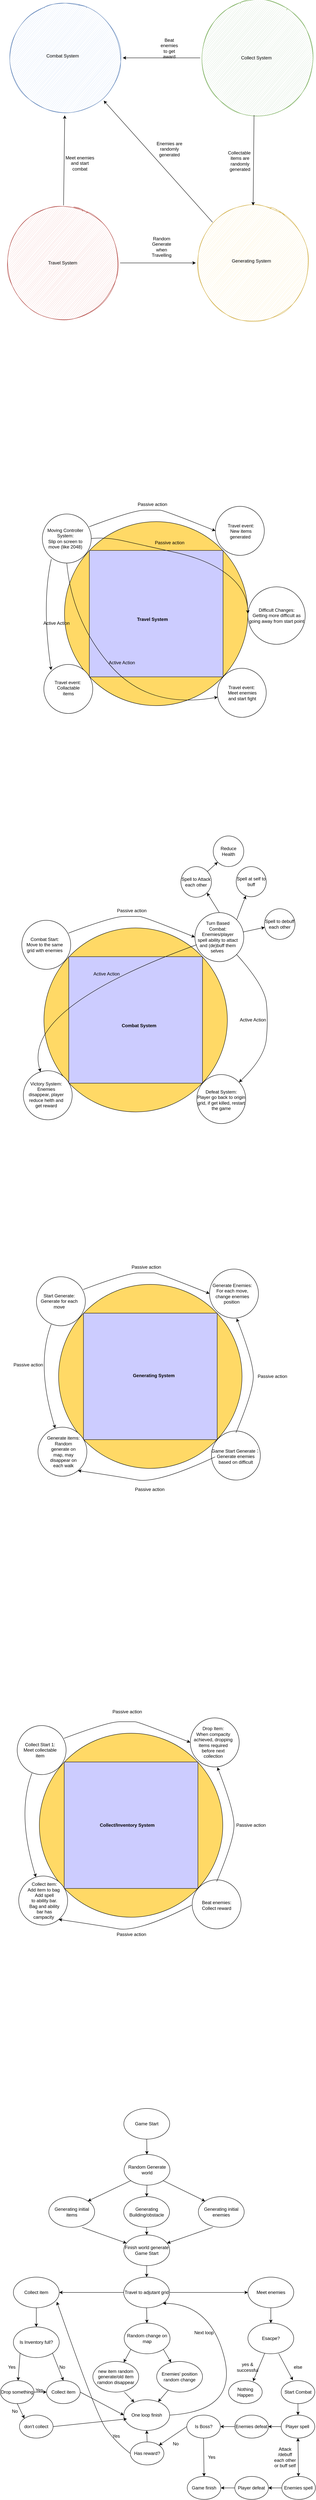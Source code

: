 <mxfile version="20.4.0" type="github">
  <diagram id="PXCcjUMb7tUucPaS4QIz" name="Page-1">
    <mxGraphModel dx="2430" dy="1919" grid="1" gridSize="10" guides="1" tooltips="1" connect="1" arrows="1" fold="1" page="1" pageScale="1" pageWidth="850" pageHeight="1100" math="0" shadow="0">
      <root>
        <mxCell id="0" />
        <mxCell id="1" parent="0" />
        <mxCell id="cFTrVpyWIn3HdovlY6KM-1" value="" style="ellipse;whiteSpace=wrap;html=1;aspect=fixed;fillColor=#dae8fc;strokeColor=#6c8ebf;sketch=1;" parent="1" vertex="1">
          <mxGeometry x="19.26" y="-1070" width="300" height="300" as="geometry" />
        </mxCell>
        <mxCell id="cFTrVpyWIn3HdovlY6KM-2" value="Combat System" style="text;html=1;strokeColor=none;fillColor=none;align=center;verticalAlign=middle;whiteSpace=wrap;rounded=0;" parent="1" vertex="1">
          <mxGeometry x="111.63" y="-960" width="100" height="70" as="geometry" />
        </mxCell>
        <mxCell id="cFTrVpyWIn3HdovlY6KM-5" value="" style="ellipse;whiteSpace=wrap;html=1;aspect=fixed;fillColor=#f8cecc;strokeColor=#b85450;shadow=0;sketch=1;" parent="1" vertex="1">
          <mxGeometry x="12.38" y="-535" width="300" height="300" as="geometry" />
        </mxCell>
        <mxCell id="cFTrVpyWIn3HdovlY6KM-6" value="Travel System" style="text;html=1;strokeColor=none;fillColor=none;align=center;verticalAlign=middle;whiteSpace=wrap;rounded=0;shadow=0;sketch=1;" parent="1" vertex="1">
          <mxGeometry x="117.38" y="-400" width="90" height="30" as="geometry" />
        </mxCell>
        <mxCell id="cFTrVpyWIn3HdovlY6KM-7" value="Meet enemies and start combat&lt;br&gt;" style="text;html=1;strokeColor=none;fillColor=none;align=center;verticalAlign=middle;whiteSpace=wrap;rounded=0;shadow=0;sketch=1;" parent="1" vertex="1">
          <mxGeometry x="166.88" y="-675" width="80" height="60" as="geometry" />
        </mxCell>
        <mxCell id="cFTrVpyWIn3HdovlY6KM-8" value="" style="ellipse;whiteSpace=wrap;html=1;aspect=fixed;shadow=0;sketch=1;fillColor=#fff2cc;strokeColor=#d6b656;" parent="1" vertex="1">
          <mxGeometry x="510.44" y="-535" width="300" height="300" as="geometry" />
        </mxCell>
        <mxCell id="cFTrVpyWIn3HdovlY6KM-9" value="Generating System" style="text;html=1;strokeColor=none;fillColor=none;align=center;verticalAlign=middle;whiteSpace=wrap;rounded=0;shadow=0;sketch=1;" parent="1" vertex="1">
          <mxGeometry x="596.18" y="-405" width="120" height="30" as="geometry" />
        </mxCell>
        <mxCell id="cFTrVpyWIn3HdovlY6KM-10" value="Random Generate when Travelling" style="text;html=1;strokeColor=none;fillColor=none;align=center;verticalAlign=middle;whiteSpace=wrap;rounded=0;shadow=0;sketch=1;" parent="1" vertex="1">
          <mxGeometry x="391" y="-470" width="60" height="85" as="geometry" />
        </mxCell>
        <mxCell id="cFTrVpyWIn3HdovlY6KM-11" value="Enemies are randomly generated" style="text;html=1;strokeColor=none;fillColor=none;align=center;verticalAlign=middle;whiteSpace=wrap;rounded=0;shadow=0;sketch=1;" parent="1" vertex="1">
          <mxGeometry x="404.26" y="-710" width="75" height="55" as="geometry" />
        </mxCell>
        <mxCell id="cFTrVpyWIn3HdovlY6KM-12" value="" style="ellipse;whiteSpace=wrap;html=1;aspect=fixed;shadow=0;sketch=1;fillColor=#d5e8d4;strokeColor=#82b366;" parent="1" vertex="1">
          <mxGeometry x="521.82" y="-1070" width="300" height="300" as="geometry" />
        </mxCell>
        <mxCell id="cFTrVpyWIn3HdovlY6KM-13" value="Collect System" style="text;html=1;strokeColor=none;fillColor=none;align=center;verticalAlign=middle;whiteSpace=wrap;rounded=0;shadow=0;sketch=1;" parent="1" vertex="1">
          <mxGeometry x="624.07" y="-940" width="90" height="40" as="geometry" />
        </mxCell>
        <mxCell id="cFTrVpyWIn3HdovlY6KM-15" value="Collectable&amp;nbsp; items are randomly generated" style="text;html=1;strokeColor=none;fillColor=none;align=center;verticalAlign=middle;whiteSpace=wrap;rounded=0;shadow=0;sketch=1;" parent="1" vertex="1">
          <mxGeometry x="596.18" y="-675" width="60" height="47.5" as="geometry" />
        </mxCell>
        <mxCell id="cFTrVpyWIn3HdovlY6KM-16" value="Beat enemies to get award" style="text;html=1;strokeColor=none;fillColor=none;align=center;verticalAlign=middle;whiteSpace=wrap;rounded=0;shadow=0;sketch=1;" parent="1" vertex="1">
          <mxGeometry x="411.38" y="-960" width="60" height="30" as="geometry" />
        </mxCell>
        <mxCell id="F2M6K5cG2sb-yx1ZD4yc-1" value="" style="ellipse;whiteSpace=wrap;html=1;aspect=fixed;fillColor=#FFD966;" vertex="1" parent="1">
          <mxGeometry x="166.76" y="290" width="480" height="480" as="geometry" />
        </mxCell>
        <mxCell id="F2M6K5cG2sb-yx1ZD4yc-3" value="" style="ellipse;whiteSpace=wrap;html=1;aspect=fixed;fillColor=#FFFFFF;" vertex="1" parent="1">
          <mxGeometry x="108.76" y="270" width="128" height="128" as="geometry" />
        </mxCell>
        <mxCell id="F2M6K5cG2sb-yx1ZD4yc-4" value="" style="ellipse;whiteSpace=wrap;html=1;aspect=fixed;fillColor=#FFFFFF;" vertex="1" parent="1">
          <mxGeometry x="566.76" y="672.5" width="128" height="128" as="geometry" />
        </mxCell>
        <mxCell id="F2M6K5cG2sb-yx1ZD4yc-5" value="" style="ellipse;whiteSpace=wrap;html=1;aspect=fixed;fillColor=#FFFFFF;" vertex="1" parent="1">
          <mxGeometry x="112.76" y="662.5" width="128" height="128" as="geometry" />
        </mxCell>
        <mxCell id="F2M6K5cG2sb-yx1ZD4yc-6" value="Moving Controller System:&lt;br&gt;Slip on screen to move (like 2048)" style="text;html=1;strokeColor=none;fillColor=none;align=center;verticalAlign=middle;whiteSpace=wrap;rounded=0;" vertex="1" parent="1">
          <mxGeometry x="118.76" y="294" width="100" height="80" as="geometry" />
        </mxCell>
        <mxCell id="F2M6K5cG2sb-yx1ZD4yc-8" value="Travel event:&amp;nbsp;&lt;br&gt;Meet enemies and start fight" style="text;html=1;strokeColor=none;fillColor=none;align=center;verticalAlign=middle;whiteSpace=wrap;rounded=0;" vertex="1" parent="1">
          <mxGeometry x="586.76" y="690" width="90" height="93" as="geometry" />
        </mxCell>
        <mxCell id="F2M6K5cG2sb-yx1ZD4yc-9" value="Travel event:&amp;nbsp;&lt;br&gt;Collactable items" style="text;html=1;strokeColor=none;fillColor=none;align=center;verticalAlign=middle;whiteSpace=wrap;rounded=0;" vertex="1" parent="1">
          <mxGeometry x="131.76" y="677" width="90" height="93" as="geometry" />
        </mxCell>
        <mxCell id="F2M6K5cG2sb-yx1ZD4yc-10" value="" style="rounded=0;whiteSpace=wrap;html=1;fillColor=#CCCCFF;" vertex="1" parent="1">
          <mxGeometry x="231.76" y="365" width="350" height="330" as="geometry" />
        </mxCell>
        <mxCell id="F2M6K5cG2sb-yx1ZD4yc-11" value="" style="ellipse;whiteSpace=wrap;html=1;aspect=fixed;fillColor=#FFFFFF;" vertex="1" parent="1">
          <mxGeometry x="561.76" y="250" width="128" height="128" as="geometry" />
        </mxCell>
        <mxCell id="F2M6K5cG2sb-yx1ZD4yc-13" value="Travel event:&lt;br&gt;New items generated&amp;nbsp;" style="text;html=1;strokeColor=none;fillColor=none;align=center;verticalAlign=middle;whiteSpace=wrap;rounded=0;" vertex="1" parent="1">
          <mxGeometry x="579.76" y="280" width="97" height="70" as="geometry" />
        </mxCell>
        <mxCell id="F2M6K5cG2sb-yx1ZD4yc-15" value="&lt;b&gt;Travel System&lt;/b&gt;" style="text;html=1;strokeColor=none;fillColor=none;align=center;verticalAlign=middle;whiteSpace=wrap;rounded=0;" vertex="1" parent="1">
          <mxGeometry x="306.76" y="490" width="180" height="110" as="geometry" />
        </mxCell>
        <mxCell id="F2M6K5cG2sb-yx1ZD4yc-18" value="" style="curved=1;endArrow=classic;html=1;rounded=0;exitX=0.956;exitY=0.261;exitDx=0;exitDy=0;exitPerimeter=0;entryX=0;entryY=0.5;entryDx=0;entryDy=0;" edge="1" parent="1" source="F2M6K5cG2sb-yx1ZD4yc-3" target="F2M6K5cG2sb-yx1ZD4yc-11">
          <mxGeometry width="50" height="50" relative="1" as="geometry">
            <mxPoint x="306.76" y="270" as="sourcePoint" />
            <mxPoint x="356.76" y="220" as="targetPoint" />
            <Array as="points">
              <mxPoint x="346.76" y="260" />
              <mxPoint x="406.76" y="260" />
              <mxPoint x="426.76" y="260" />
            </Array>
          </mxGeometry>
        </mxCell>
        <mxCell id="F2M6K5cG2sb-yx1ZD4yc-19" value="Passive action" style="text;html=1;strokeColor=none;fillColor=none;align=center;verticalAlign=middle;whiteSpace=wrap;rounded=0;" vertex="1" parent="1">
          <mxGeometry x="351.76" y="230" width="90" height="30" as="geometry" />
        </mxCell>
        <mxCell id="F2M6K5cG2sb-yx1ZD4yc-20" value="" style="curved=1;endArrow=classic;html=1;rounded=0;exitX=0.184;exitY=0.922;exitDx=0;exitDy=0;exitPerimeter=0;entryX=0;entryY=0;entryDx=0;entryDy=0;" edge="1" parent="1" source="F2M6K5cG2sb-yx1ZD4yc-3" target="F2M6K5cG2sb-yx1ZD4yc-9">
          <mxGeometry width="50" height="50" relative="1" as="geometry">
            <mxPoint x="56.76" y="500" as="sourcePoint" />
            <mxPoint x="106.76" y="450" as="targetPoint" />
            <Array as="points">
              <mxPoint x="106.76" y="500" />
            </Array>
          </mxGeometry>
        </mxCell>
        <mxCell id="F2M6K5cG2sb-yx1ZD4yc-21" value="Active Action" style="text;html=1;strokeColor=none;fillColor=none;align=center;verticalAlign=middle;whiteSpace=wrap;rounded=0;" vertex="1" parent="1">
          <mxGeometry x="86.01" y="510" width="120" height="90" as="geometry" />
        </mxCell>
        <mxCell id="F2M6K5cG2sb-yx1ZD4yc-22" value="" style="curved=1;endArrow=classic;html=1;rounded=0;exitX=0.5;exitY=1;exitDx=0;exitDy=0;" edge="1" parent="1" source="F2M6K5cG2sb-yx1ZD4yc-3" target="F2M6K5cG2sb-yx1ZD4yc-4">
          <mxGeometry width="50" height="50" relative="1" as="geometry">
            <mxPoint x="6.76" y="390" as="sourcePoint" />
            <mxPoint x="56.76" y="340" as="targetPoint" />
            <Array as="points">
              <mxPoint x="186.76" y="550" />
              <mxPoint x="386.76" y="780" />
            </Array>
          </mxGeometry>
        </mxCell>
        <mxCell id="F2M6K5cG2sb-yx1ZD4yc-23" value="Active Action" style="text;html=1;strokeColor=none;fillColor=none;align=center;verticalAlign=middle;whiteSpace=wrap;rounded=0;" vertex="1" parent="1">
          <mxGeometry x="276.76" y="642.5" width="80" height="30" as="geometry" />
        </mxCell>
        <mxCell id="F2M6K5cG2sb-yx1ZD4yc-24" value="" style="ellipse;whiteSpace=wrap;html=1;aspect=fixed;fillColor=#FFD966;" vertex="1" parent="1">
          <mxGeometry x="113" y="1350" width="480" height="480" as="geometry" />
        </mxCell>
        <mxCell id="F2M6K5cG2sb-yx1ZD4yc-25" value="" style="ellipse;whiteSpace=wrap;html=1;aspect=fixed;fillColor=#FFFFFF;" vertex="1" parent="1">
          <mxGeometry x="55" y="1330" width="128" height="128" as="geometry" />
        </mxCell>
        <mxCell id="F2M6K5cG2sb-yx1ZD4yc-26" value="" style="ellipse;whiteSpace=wrap;html=1;aspect=fixed;fillColor=#FFFFFF;" vertex="1" parent="1">
          <mxGeometry x="513" y="1732.5" width="128" height="128" as="geometry" />
        </mxCell>
        <mxCell id="F2M6K5cG2sb-yx1ZD4yc-27" value="" style="ellipse;whiteSpace=wrap;html=1;aspect=fixed;fillColor=#FFFFFF;" vertex="1" parent="1">
          <mxGeometry x="59" y="1722.5" width="128" height="128" as="geometry" />
        </mxCell>
        <mxCell id="F2M6K5cG2sb-yx1ZD4yc-28" value="Combat Start:&lt;br&gt;Move to the same grid with enemies" style="text;html=1;strokeColor=none;fillColor=none;align=center;verticalAlign=middle;whiteSpace=wrap;rounded=0;" vertex="1" parent="1">
          <mxGeometry x="65" y="1354" width="100" height="80" as="geometry" />
        </mxCell>
        <mxCell id="F2M6K5cG2sb-yx1ZD4yc-29" value="Defeat System:&lt;br&gt;Player go back to origin grid, if get killed, restart the game" style="text;html=1;strokeColor=none;fillColor=none;align=center;verticalAlign=middle;whiteSpace=wrap;rounded=0;" vertex="1" parent="1">
          <mxGeometry x="512" y="1737" width="130" height="123" as="geometry" />
        </mxCell>
        <mxCell id="F2M6K5cG2sb-yx1ZD4yc-30" value="Victory System:&lt;br&gt;Enemies disappear, player reduce helth and get reward" style="text;html=1;strokeColor=none;fillColor=none;align=center;verticalAlign=middle;whiteSpace=wrap;rounded=0;" vertex="1" parent="1">
          <mxGeometry x="72" y="1740" width="94" height="90" as="geometry" />
        </mxCell>
        <mxCell id="F2M6K5cG2sb-yx1ZD4yc-31" value="" style="rounded=0;whiteSpace=wrap;html=1;fillColor=#CCCCFF;" vertex="1" parent="1">
          <mxGeometry x="178" y="1425" width="350" height="330" as="geometry" />
        </mxCell>
        <mxCell id="F2M6K5cG2sb-yx1ZD4yc-32" value="" style="ellipse;whiteSpace=wrap;html=1;aspect=fixed;fillColor=#FFFFFF;" vertex="1" parent="1">
          <mxGeometry x="508" y="1310" width="128" height="128" as="geometry" />
        </mxCell>
        <mxCell id="F2M6K5cG2sb-yx1ZD4yc-33" value="Turn Based Combat: Enemies/player spell ability to attact and (de)buff them selves&amp;nbsp;" style="text;html=1;strokeColor=none;fillColor=none;align=center;verticalAlign=middle;whiteSpace=wrap;rounded=0;" vertex="1" parent="1">
          <mxGeometry x="513" y="1339" width="109.5" height="70" as="geometry" />
        </mxCell>
        <mxCell id="F2M6K5cG2sb-yx1ZD4yc-34" value="&lt;b&gt;Combat System&lt;/b&gt;" style="text;html=1;strokeColor=none;fillColor=none;align=center;verticalAlign=middle;whiteSpace=wrap;rounded=0;" vertex="1" parent="1">
          <mxGeometry x="272" y="1550" width="180" height="110" as="geometry" />
        </mxCell>
        <mxCell id="F2M6K5cG2sb-yx1ZD4yc-35" value="" style="curved=1;endArrow=classic;html=1;rounded=0;exitX=0.956;exitY=0.261;exitDx=0;exitDy=0;exitPerimeter=0;entryX=0;entryY=0.5;entryDx=0;entryDy=0;" edge="1" parent="1" source="F2M6K5cG2sb-yx1ZD4yc-25" target="F2M6K5cG2sb-yx1ZD4yc-32">
          <mxGeometry width="50" height="50" relative="1" as="geometry">
            <mxPoint x="253" y="1330" as="sourcePoint" />
            <mxPoint x="303" y="1280" as="targetPoint" />
            <Array as="points">
              <mxPoint x="293" y="1320" />
              <mxPoint x="353" y="1320" />
              <mxPoint x="373" y="1320" />
            </Array>
          </mxGeometry>
        </mxCell>
        <mxCell id="F2M6K5cG2sb-yx1ZD4yc-36" value="Passive action" style="text;html=1;strokeColor=none;fillColor=none;align=center;verticalAlign=middle;whiteSpace=wrap;rounded=0;" vertex="1" parent="1">
          <mxGeometry x="298" y="1290" width="90" height="30" as="geometry" />
        </mxCell>
        <mxCell id="F2M6K5cG2sb-yx1ZD4yc-37" value="" style="curved=1;endArrow=classic;html=1;rounded=0;" edge="1" parent="1" source="F2M6K5cG2sb-yx1ZD4yc-33" target="F2M6K5cG2sb-yx1ZD4yc-27">
          <mxGeometry width="50" height="50" relative="1" as="geometry">
            <mxPoint x="3" y="1560" as="sourcePoint" />
            <mxPoint x="53" y="1510" as="targetPoint" />
            <Array as="points">
              <mxPoint x="53" y="1560" />
            </Array>
          </mxGeometry>
        </mxCell>
        <mxCell id="F2M6K5cG2sb-yx1ZD4yc-38" value="Active Action" style="text;html=1;strokeColor=none;fillColor=none;align=center;verticalAlign=middle;whiteSpace=wrap;rounded=0;" vertex="1" parent="1">
          <mxGeometry x="217" y="1425" width="120" height="90" as="geometry" />
        </mxCell>
        <mxCell id="F2M6K5cG2sb-yx1ZD4yc-39" value="" style="curved=1;endArrow=classic;html=1;rounded=0;exitX=1;exitY=1;exitDx=0;exitDy=0;" edge="1" parent="1" source="F2M6K5cG2sb-yx1ZD4yc-32" target="F2M6K5cG2sb-yx1ZD4yc-26">
          <mxGeometry width="50" height="50" relative="1" as="geometry">
            <mxPoint x="51.38" y="1460" as="sourcePoint" />
            <mxPoint x="101.38" y="1410" as="targetPoint" />
            <Array as="points">
              <mxPoint x="690" y="1500" />
              <mxPoint x="700" y="1590" />
              <mxPoint x="690" y="1690" />
            </Array>
          </mxGeometry>
        </mxCell>
        <mxCell id="F2M6K5cG2sb-yx1ZD4yc-40" value="Active Action" style="text;html=1;strokeColor=none;fillColor=none;align=center;verticalAlign=middle;whiteSpace=wrap;rounded=0;" vertex="1" parent="1">
          <mxGeometry x="620.44" y="1575" width="80" height="30" as="geometry" />
        </mxCell>
        <mxCell id="F2M6K5cG2sb-yx1ZD4yc-41" value="" style="ellipse;whiteSpace=wrap;html=1;aspect=fixed;fillColor=#FFD966;" vertex="1" parent="1">
          <mxGeometry x="151.38" y="2280" width="480" height="480" as="geometry" />
        </mxCell>
        <mxCell id="F2M6K5cG2sb-yx1ZD4yc-42" value="" style="ellipse;whiteSpace=wrap;html=1;aspect=fixed;fillColor=#FFFFFF;" vertex="1" parent="1">
          <mxGeometry x="93.38" y="2260" width="128" height="128" as="geometry" />
        </mxCell>
        <mxCell id="F2M6K5cG2sb-yx1ZD4yc-43" value="" style="ellipse;whiteSpace=wrap;html=1;aspect=fixed;fillColor=#FFFFFF;" vertex="1" parent="1">
          <mxGeometry x="551.38" y="2662.5" width="128" height="128" as="geometry" />
        </mxCell>
        <mxCell id="F2M6K5cG2sb-yx1ZD4yc-44" value="" style="ellipse;whiteSpace=wrap;html=1;aspect=fixed;fillColor=#FFFFFF;" vertex="1" parent="1">
          <mxGeometry x="97.38" y="2652.5" width="128" height="128" as="geometry" />
        </mxCell>
        <mxCell id="F2M6K5cG2sb-yx1ZD4yc-45" value="Start Generate:&lt;br&gt;Generate for each move" style="text;html=1;strokeColor=none;fillColor=none;align=center;verticalAlign=middle;whiteSpace=wrap;rounded=0;" vertex="1" parent="1">
          <mxGeometry x="103.38" y="2284" width="100" height="80" as="geometry" />
        </mxCell>
        <mxCell id="F2M6K5cG2sb-yx1ZD4yc-46" value="Game Start Generate：&lt;br&gt;Generate enemies based on difficult" style="text;html=1;strokeColor=none;fillColor=none;align=center;verticalAlign=middle;whiteSpace=wrap;rounded=0;" vertex="1" parent="1">
          <mxGeometry x="550.38" y="2667" width="130" height="123" as="geometry" />
        </mxCell>
        <mxCell id="F2M6K5cG2sb-yx1ZD4yc-47" value="Generate items:&lt;br&gt;Random generate on map, may disappear on each walk" style="text;html=1;strokeColor=none;fillColor=none;align=center;verticalAlign=middle;whiteSpace=wrap;rounded=0;" vertex="1" parent="1">
          <mxGeometry x="116.88" y="2671.5" width="94" height="90" as="geometry" />
        </mxCell>
        <mxCell id="F2M6K5cG2sb-yx1ZD4yc-48" value="" style="rounded=0;whiteSpace=wrap;html=1;fillColor=#CCCCFF;" vertex="1" parent="1">
          <mxGeometry x="216.38" y="2355" width="350" height="330" as="geometry" />
        </mxCell>
        <mxCell id="F2M6K5cG2sb-yx1ZD4yc-49" value="" style="ellipse;whiteSpace=wrap;html=1;aspect=fixed;fillColor=#FFFFFF;" vertex="1" parent="1">
          <mxGeometry x="546.38" y="2240" width="128" height="128" as="geometry" />
        </mxCell>
        <mxCell id="F2M6K5cG2sb-yx1ZD4yc-50" value="Generate Enemies:&lt;br&gt;For each move, change enemies position&amp;nbsp;" style="text;html=1;strokeColor=none;fillColor=none;align=center;verticalAlign=middle;whiteSpace=wrap;rounded=0;" vertex="1" parent="1">
          <mxGeometry x="551.38" y="2269" width="109.5" height="70" as="geometry" />
        </mxCell>
        <mxCell id="F2M6K5cG2sb-yx1ZD4yc-51" value="&lt;b&gt;Generating System&lt;/b&gt;" style="text;html=1;strokeColor=none;fillColor=none;align=center;verticalAlign=middle;whiteSpace=wrap;rounded=0;" vertex="1" parent="1">
          <mxGeometry x="101" y="2440" width="598.62" height="155" as="geometry" />
        </mxCell>
        <mxCell id="F2M6K5cG2sb-yx1ZD4yc-52" value="" style="curved=1;endArrow=classic;html=1;rounded=0;exitX=0.956;exitY=0.261;exitDx=0;exitDy=0;exitPerimeter=0;entryX=0;entryY=0.5;entryDx=0;entryDy=0;" edge="1" parent="1" source="F2M6K5cG2sb-yx1ZD4yc-42" target="F2M6K5cG2sb-yx1ZD4yc-49">
          <mxGeometry width="50" height="50" relative="1" as="geometry">
            <mxPoint x="291.38" y="2260" as="sourcePoint" />
            <mxPoint x="341.38" y="2210" as="targetPoint" />
            <Array as="points">
              <mxPoint x="331.38" y="2250" />
              <mxPoint x="391.38" y="2250" />
              <mxPoint x="411.38" y="2250" />
            </Array>
          </mxGeometry>
        </mxCell>
        <mxCell id="F2M6K5cG2sb-yx1ZD4yc-53" value="Passive action" style="text;html=1;strokeColor=none;fillColor=none;align=center;verticalAlign=middle;whiteSpace=wrap;rounded=0;" vertex="1" parent="1">
          <mxGeometry x="336.38" y="2220" width="90" height="30" as="geometry" />
        </mxCell>
        <mxCell id="F2M6K5cG2sb-yx1ZD4yc-54" value="" style="curved=1;endArrow=classic;html=1;rounded=0;exitX=0.302;exitY=0.97;exitDx=0;exitDy=0;exitPerimeter=0;" edge="1" parent="1" source="F2M6K5cG2sb-yx1ZD4yc-42" target="F2M6K5cG2sb-yx1ZD4yc-44">
          <mxGeometry width="50" height="50" relative="1" as="geometry">
            <mxPoint x="41.38" y="2490" as="sourcePoint" />
            <mxPoint x="91.38" y="2440" as="targetPoint" />
            <Array as="points">
              <mxPoint x="91.38" y="2490" />
            </Array>
          </mxGeometry>
        </mxCell>
        <mxCell id="F2M6K5cG2sb-yx1ZD4yc-55" value="Passive action" style="text;html=1;strokeColor=none;fillColor=none;align=center;verticalAlign=middle;whiteSpace=wrap;rounded=0;" vertex="1" parent="1">
          <mxGeometry x="12.38" y="2445" width="120" height="90" as="geometry" />
        </mxCell>
        <mxCell id="F2M6K5cG2sb-yx1ZD4yc-59" value="" style="curved=1;endArrow=classic;html=1;rounded=0;exitX=0.5;exitY=0;exitDx=0;exitDy=0;entryX=0.554;entryY=1.007;entryDx=0;entryDy=0;entryPerimeter=0;" edge="1" parent="1" source="F2M6K5cG2sb-yx1ZD4yc-46" target="F2M6K5cG2sb-yx1ZD4yc-49">
          <mxGeometry width="50" height="50" relative="1" as="geometry">
            <mxPoint x="700.88" y="2560" as="sourcePoint" />
            <mxPoint x="750.88" y="2510" as="targetPoint" />
            <Array as="points">
              <mxPoint x="660.88" y="2560" />
              <mxPoint x="660.88" y="2480" />
            </Array>
          </mxGeometry>
        </mxCell>
        <mxCell id="F2M6K5cG2sb-yx1ZD4yc-60" value="Passive action" style="text;html=1;strokeColor=none;fillColor=none;align=center;verticalAlign=middle;whiteSpace=wrap;rounded=0;" vertex="1" parent="1">
          <mxGeometry x="665.75" y="2505" width="90" height="30" as="geometry" />
        </mxCell>
        <mxCell id="F2M6K5cG2sb-yx1ZD4yc-61" value="Difficult Changes:&lt;br&gt;Getting more difficult as going away from start point" style="ellipse;whiteSpace=wrap;html=1;aspect=fixed;fillColor=#FFFFFF;" vertex="1" parent="1">
          <mxGeometry x="646.76" y="460" width="150" height="150" as="geometry" />
        </mxCell>
        <mxCell id="F2M6K5cG2sb-yx1ZD4yc-62" value="" style="curved=1;endArrow=classic;html=1;rounded=0;exitX=1;exitY=0.5;exitDx=0;exitDy=0;entryX=1;entryY=0.5;entryDx=0;entryDy=0;" edge="1" parent="1" source="F2M6K5cG2sb-yx1ZD4yc-3" target="F2M6K5cG2sb-yx1ZD4yc-1">
          <mxGeometry width="50" height="50" relative="1" as="geometry">
            <mxPoint x="182.76" y="408" as="sourcePoint" />
            <mxPoint x="577.726" y="757.58" as="targetPoint" />
            <Array as="points">
              <mxPoint x="275.76" y="330" />
              <mxPoint x="365.76" y="350" />
              <mxPoint x="545.76" y="390" />
              <mxPoint x="645.76" y="470" />
            </Array>
          </mxGeometry>
        </mxCell>
        <mxCell id="F2M6K5cG2sb-yx1ZD4yc-63" value="Passive action" style="text;html=1;strokeColor=none;fillColor=none;align=center;verticalAlign=middle;whiteSpace=wrap;rounded=0;" vertex="1" parent="1">
          <mxGeometry x="396.76" y="330" width="90" height="30" as="geometry" />
        </mxCell>
        <mxCell id="F2M6K5cG2sb-yx1ZD4yc-64" value="" style="curved=1;endArrow=classic;html=1;rounded=0;entryX=0.906;entryY=1.048;entryDx=0;entryDy=0;entryPerimeter=0;exitX=0.081;exitY=0.512;exitDx=0;exitDy=0;exitPerimeter=0;" edge="1" parent="1" source="F2M6K5cG2sb-yx1ZD4yc-46" target="F2M6K5cG2sb-yx1ZD4yc-47">
          <mxGeometry width="50" height="50" relative="1" as="geometry">
            <mxPoint x="300.88" y="2830" as="sourcePoint" />
            <mxPoint x="350.88" y="2780" as="targetPoint" />
            <Array as="points">
              <mxPoint x="410.88" y="2800" />
              <mxPoint x="300.88" y="2780" />
            </Array>
          </mxGeometry>
        </mxCell>
        <mxCell id="F2M6K5cG2sb-yx1ZD4yc-65" value="Passive action" style="text;html=1;strokeColor=none;fillColor=none;align=center;verticalAlign=middle;whiteSpace=wrap;rounded=0;" vertex="1" parent="1">
          <mxGeometry x="330" y="2770" width="120" height="90" as="geometry" />
        </mxCell>
        <mxCell id="F2M6K5cG2sb-yx1ZD4yc-66" value="" style="ellipse;whiteSpace=wrap;html=1;aspect=fixed;fillColor=#FFD966;" vertex="1" parent="1">
          <mxGeometry x="101" y="3451" width="480" height="480" as="geometry" />
        </mxCell>
        <mxCell id="F2M6K5cG2sb-yx1ZD4yc-67" value="" style="ellipse;whiteSpace=wrap;html=1;aspect=fixed;fillColor=#FFFFFF;" vertex="1" parent="1">
          <mxGeometry x="43" y="3431" width="128" height="128" as="geometry" />
        </mxCell>
        <mxCell id="F2M6K5cG2sb-yx1ZD4yc-68" value="" style="ellipse;whiteSpace=wrap;html=1;aspect=fixed;fillColor=#FFFFFF;" vertex="1" parent="1">
          <mxGeometry x="501" y="3833.5" width="128" height="128" as="geometry" />
        </mxCell>
        <mxCell id="F2M6K5cG2sb-yx1ZD4yc-69" value="" style="ellipse;whiteSpace=wrap;html=1;aspect=fixed;fillColor=#FFFFFF;" vertex="1" parent="1">
          <mxGeometry x="47" y="3823.5" width="128" height="128" as="geometry" />
        </mxCell>
        <mxCell id="F2M6K5cG2sb-yx1ZD4yc-70" value="Collect Start 1:&lt;br&gt;Meet collectable item" style="text;html=1;strokeColor=none;fillColor=none;align=center;verticalAlign=middle;whiteSpace=wrap;rounded=0;" vertex="1" parent="1">
          <mxGeometry x="53" y="3455" width="100" height="80" as="geometry" />
        </mxCell>
        <mxCell id="F2M6K5cG2sb-yx1ZD4yc-71" value="Beat enemies:&lt;br&gt;Collect reward" style="text;html=1;strokeColor=none;fillColor=none;align=center;verticalAlign=middle;whiteSpace=wrap;rounded=0;" vertex="1" parent="1">
          <mxGeometry x="500" y="3838" width="130" height="123" as="geometry" />
        </mxCell>
        <mxCell id="F2M6K5cG2sb-yx1ZD4yc-72" value="Collect item:&lt;br&gt;Add item to bag&amp;nbsp;&lt;br&gt;Add spell to&amp;nbsp;ability bar.&lt;br&gt;Bag and ability bar has campacity&amp;nbsp;" style="text;html=1;strokeColor=none;fillColor=none;align=center;verticalAlign=middle;whiteSpace=wrap;rounded=0;" vertex="1" parent="1">
          <mxGeometry x="66.5" y="3842.5" width="94" height="90" as="geometry" />
        </mxCell>
        <mxCell id="F2M6K5cG2sb-yx1ZD4yc-73" value="" style="rounded=0;whiteSpace=wrap;html=1;fillColor=#CCCCFF;" vertex="1" parent="1">
          <mxGeometry x="166" y="3526" width="350" height="330" as="geometry" />
        </mxCell>
        <mxCell id="F2M6K5cG2sb-yx1ZD4yc-74" value="" style="ellipse;whiteSpace=wrap;html=1;aspect=fixed;fillColor=#FFFFFF;" vertex="1" parent="1">
          <mxGeometry x="496" y="3411" width="128" height="128" as="geometry" />
        </mxCell>
        <mxCell id="F2M6K5cG2sb-yx1ZD4yc-75" value="Drop Item:&lt;br&gt;When compacity achieved, dropping items required before next collection" style="text;html=1;strokeColor=none;fillColor=none;align=center;verticalAlign=middle;whiteSpace=wrap;rounded=0;" vertex="1" parent="1">
          <mxGeometry x="501" y="3440" width="109.5" height="70" as="geometry" />
        </mxCell>
        <mxCell id="F2M6K5cG2sb-yx1ZD4yc-76" value="&lt;b&gt;Collect/Inventory System&lt;/b&gt;" style="text;html=1;strokeColor=none;fillColor=none;align=center;verticalAlign=middle;whiteSpace=wrap;rounded=0;" vertex="1" parent="1">
          <mxGeometry x="241" y="3636" width="180" height="110" as="geometry" />
        </mxCell>
        <mxCell id="F2M6K5cG2sb-yx1ZD4yc-77" value="" style="curved=1;endArrow=classic;html=1;rounded=0;exitX=0.956;exitY=0.261;exitDx=0;exitDy=0;exitPerimeter=0;entryX=0;entryY=0.5;entryDx=0;entryDy=0;" edge="1" parent="1" source="F2M6K5cG2sb-yx1ZD4yc-67" target="F2M6K5cG2sb-yx1ZD4yc-74">
          <mxGeometry width="50" height="50" relative="1" as="geometry">
            <mxPoint x="241" y="3431" as="sourcePoint" />
            <mxPoint x="291" y="3381" as="targetPoint" />
            <Array as="points">
              <mxPoint x="281" y="3421" />
              <mxPoint x="341" y="3421" />
              <mxPoint x="361" y="3421" />
            </Array>
          </mxGeometry>
        </mxCell>
        <mxCell id="F2M6K5cG2sb-yx1ZD4yc-78" value="" style="curved=1;endArrow=classic;html=1;rounded=0;exitX=0.302;exitY=0.97;exitDx=0;exitDy=0;exitPerimeter=0;" edge="1" parent="1" source="F2M6K5cG2sb-yx1ZD4yc-67" target="F2M6K5cG2sb-yx1ZD4yc-69">
          <mxGeometry width="50" height="50" relative="1" as="geometry">
            <mxPoint x="-9" y="3661" as="sourcePoint" />
            <mxPoint x="41" y="3611" as="targetPoint" />
            <Array as="points">
              <mxPoint x="41" y="3661" />
            </Array>
          </mxGeometry>
        </mxCell>
        <mxCell id="F2M6K5cG2sb-yx1ZD4yc-79" value="" style="curved=1;endArrow=classic;html=1;rounded=0;exitX=0.5;exitY=0;exitDx=0;exitDy=0;entryX=0.554;entryY=1.007;entryDx=0;entryDy=0;entryPerimeter=0;" edge="1" parent="1" source="F2M6K5cG2sb-yx1ZD4yc-71" target="F2M6K5cG2sb-yx1ZD4yc-74">
          <mxGeometry width="50" height="50" relative="1" as="geometry">
            <mxPoint x="650.5" y="3731" as="sourcePoint" />
            <mxPoint x="700.5" y="3681" as="targetPoint" />
            <Array as="points">
              <mxPoint x="610.5" y="3731" />
              <mxPoint x="610.5" y="3651" />
            </Array>
          </mxGeometry>
        </mxCell>
        <mxCell id="F2M6K5cG2sb-yx1ZD4yc-80" value="Passive action" style="text;html=1;strokeColor=none;fillColor=none;align=center;verticalAlign=middle;whiteSpace=wrap;rounded=0;" vertex="1" parent="1">
          <mxGeometry x="610" y="3676" width="90" height="30" as="geometry" />
        </mxCell>
        <mxCell id="F2M6K5cG2sb-yx1ZD4yc-81" value="" style="curved=1;endArrow=classic;html=1;rounded=0;entryX=0.906;entryY=1.048;entryDx=0;entryDy=0;entryPerimeter=0;exitX=0;exitY=0.5;exitDx=0;exitDy=0;" edge="1" parent="1" source="F2M6K5cG2sb-yx1ZD4yc-71" target="F2M6K5cG2sb-yx1ZD4yc-72">
          <mxGeometry width="50" height="50" relative="1" as="geometry">
            <mxPoint x="250.5" y="4001" as="sourcePoint" />
            <mxPoint x="300.5" y="3951" as="targetPoint" />
            <Array as="points">
              <mxPoint x="360.5" y="3971" />
              <mxPoint x="250.5" y="3951" />
            </Array>
          </mxGeometry>
        </mxCell>
        <mxCell id="F2M6K5cG2sb-yx1ZD4yc-82" value="Passive action" style="text;html=1;strokeColor=none;fillColor=none;align=center;verticalAlign=middle;whiteSpace=wrap;rounded=0;" vertex="1" parent="1">
          <mxGeometry x="281.5" y="3931" width="120" height="90" as="geometry" />
        </mxCell>
        <mxCell id="F2M6K5cG2sb-yx1ZD4yc-83" value="Passive action" style="text;html=1;strokeColor=none;fillColor=none;align=center;verticalAlign=middle;whiteSpace=wrap;rounded=0;" vertex="1" parent="1">
          <mxGeometry x="271" y="3350" width="120" height="90" as="geometry" />
        </mxCell>
        <mxCell id="F2M6K5cG2sb-yx1ZD4yc-85" value="" style="endArrow=classic;html=1;rounded=0;" edge="1" parent="1" source="cFTrVpyWIn3HdovlY6KM-5" target="cFTrVpyWIn3HdovlY6KM-1">
          <mxGeometry width="50" height="50" relative="1" as="geometry">
            <mxPoint x="155.88" y="-530" as="sourcePoint" />
            <mxPoint x="175.88" y="-580" as="targetPoint" />
          </mxGeometry>
        </mxCell>
        <mxCell id="F2M6K5cG2sb-yx1ZD4yc-87" value="" style="endArrow=classic;html=1;rounded=0;exitX=1;exitY=0.5;exitDx=0;exitDy=0;entryX=0;entryY=0.5;entryDx=0;entryDy=0;" edge="1" parent="1" source="cFTrVpyWIn3HdovlY6KM-5" target="cFTrVpyWIn3HdovlY6KM-8">
          <mxGeometry width="50" height="50" relative="1" as="geometry">
            <mxPoint x="420" y="-310" as="sourcePoint" />
            <mxPoint x="470" y="-360" as="targetPoint" />
          </mxGeometry>
        </mxCell>
        <mxCell id="F2M6K5cG2sb-yx1ZD4yc-88" value="" style="endArrow=classic;html=1;rounded=0;exitX=0;exitY=0;exitDx=0;exitDy=0;" edge="1" parent="1" source="cFTrVpyWIn3HdovlY6KM-8" target="cFTrVpyWIn3HdovlY6KM-1">
          <mxGeometry width="50" height="50" relative="1" as="geometry">
            <mxPoint x="430" y="-550" as="sourcePoint" />
            <mxPoint x="480" y="-600" as="targetPoint" />
          </mxGeometry>
        </mxCell>
        <mxCell id="F2M6K5cG2sb-yx1ZD4yc-89" value="" style="endArrow=classic;html=1;rounded=0;exitX=0.47;exitY=0.998;exitDx=0;exitDy=0;exitPerimeter=0;entryX=0.5;entryY=0;entryDx=0;entryDy=0;" edge="1" parent="1" source="cFTrVpyWIn3HdovlY6KM-12" target="cFTrVpyWIn3HdovlY6KM-8">
          <mxGeometry width="50" height="50" relative="1" as="geometry">
            <mxPoint x="688.32" y="-560" as="sourcePoint" />
            <mxPoint x="738.32" y="-610" as="targetPoint" />
          </mxGeometry>
        </mxCell>
        <mxCell id="F2M6K5cG2sb-yx1ZD4yc-90" value="" style="endArrow=classic;html=1;rounded=0;exitX=0;exitY=0.5;exitDx=0;exitDy=0;entryX=1;entryY=0.5;entryDx=0;entryDy=0;" edge="1" parent="1" source="cFTrVpyWIn3HdovlY6KM-12" target="cFTrVpyWIn3HdovlY6KM-1">
          <mxGeometry width="50" height="50" relative="1" as="geometry">
            <mxPoint x="470" y="-760" as="sourcePoint" />
            <mxPoint x="520" y="-810" as="targetPoint" />
          </mxGeometry>
        </mxCell>
        <mxCell id="F2M6K5cG2sb-yx1ZD4yc-92" value="Spell to Attack each other" style="ellipse;whiteSpace=wrap;html=1;aspect=fixed;fillColor=#FFFFFF;" vertex="1" parent="1">
          <mxGeometry x="471.38" y="1190" width="80" height="80" as="geometry" />
        </mxCell>
        <mxCell id="F2M6K5cG2sb-yx1ZD4yc-93" value="" style="endArrow=classic;html=1;rounded=0;exitX=0.5;exitY=0;exitDx=0;exitDy=0;entryX=1;entryY=1;entryDx=0;entryDy=0;" edge="1" parent="1" source="F2M6K5cG2sb-yx1ZD4yc-32" target="F2M6K5cG2sb-yx1ZD4yc-92">
          <mxGeometry width="50" height="50" relative="1" as="geometry">
            <mxPoint x="680" y="1300" as="sourcePoint" />
            <mxPoint x="730" y="1250" as="targetPoint" />
          </mxGeometry>
        </mxCell>
        <mxCell id="F2M6K5cG2sb-yx1ZD4yc-94" value="Spell at self to buff" style="ellipse;whiteSpace=wrap;html=1;aspect=fixed;fillColor=#FFFFFF;" vertex="1" parent="1">
          <mxGeometry x="616.14" y="1190" width="78.62" height="78.62" as="geometry" />
        </mxCell>
        <mxCell id="F2M6K5cG2sb-yx1ZD4yc-95" value="" style="endArrow=classic;html=1;rounded=0;exitX=1;exitY=0;exitDx=0;exitDy=0;" edge="1" parent="1" source="F2M6K5cG2sb-yx1ZD4yc-32" target="F2M6K5cG2sb-yx1ZD4yc-94">
          <mxGeometry width="50" height="50" relative="1" as="geometry">
            <mxPoint x="660" y="1360" as="sourcePoint" />
            <mxPoint x="710" y="1310" as="targetPoint" />
          </mxGeometry>
        </mxCell>
        <mxCell id="F2M6K5cG2sb-yx1ZD4yc-96" value="" style="endArrow=classic;html=1;rounded=0;entryX=0;entryY=1;entryDx=0;entryDy=0;" edge="1" parent="1" source="F2M6K5cG2sb-yx1ZD4yc-92" target="F2M6K5cG2sb-yx1ZD4yc-97">
          <mxGeometry width="50" height="50" relative="1" as="geometry">
            <mxPoint x="410" y="1190" as="sourcePoint" />
            <mxPoint x="560" y="1160" as="targetPoint" />
          </mxGeometry>
        </mxCell>
        <mxCell id="F2M6K5cG2sb-yx1ZD4yc-97" value="Reduce Health" style="ellipse;whiteSpace=wrap;html=1;aspect=fixed;fillColor=#FFFFFF;" vertex="1" parent="1">
          <mxGeometry x="556" y="1110" width="80" height="80" as="geometry" />
        </mxCell>
        <mxCell id="F2M6K5cG2sb-yx1ZD4yc-98" value="Spell to debuff each other" style="ellipse;whiteSpace=wrap;html=1;aspect=fixed;fillColor=#FFFFFF;" vertex="1" parent="1">
          <mxGeometry x="690" y="1300" width="80" height="80" as="geometry" />
        </mxCell>
        <mxCell id="F2M6K5cG2sb-yx1ZD4yc-99" value="" style="endArrow=classic;html=1;rounded=0;" edge="1" parent="1" source="F2M6K5cG2sb-yx1ZD4yc-32" target="F2M6K5cG2sb-yx1ZD4yc-98">
          <mxGeometry width="50" height="50" relative="1" as="geometry">
            <mxPoint x="630" y="1350" as="sourcePoint" />
            <mxPoint x="680" y="1300" as="targetPoint" />
          </mxGeometry>
        </mxCell>
        <mxCell id="F2M6K5cG2sb-yx1ZD4yc-100" value="Game Start" style="ellipse;whiteSpace=wrap;html=1;fillColor=#FFFFFF;" vertex="1" parent="1">
          <mxGeometry x="322.07" y="4430" width="120" height="80" as="geometry" />
        </mxCell>
        <mxCell id="F2M6K5cG2sb-yx1ZD4yc-102" value="Travel to adjutant grid" style="ellipse;whiteSpace=wrap;html=1;fillColor=#FFFFFF;" vertex="1" parent="1">
          <mxGeometry x="321.69" y="4870" width="120" height="80" as="geometry" />
        </mxCell>
        <mxCell id="F2M6K5cG2sb-yx1ZD4yc-103" value="Collect item" style="ellipse;whiteSpace=wrap;html=1;fillColor=#FFFFFF;direction=west;" vertex="1" parent="1">
          <mxGeometry x="33" y="4870" width="120" height="80" as="geometry" />
        </mxCell>
        <mxCell id="F2M6K5cG2sb-yx1ZD4yc-104" value="" style="endArrow=classic;html=1;rounded=0;exitX=0;exitY=0.5;exitDx=0;exitDy=0;entryX=0;entryY=0.5;entryDx=0;entryDy=0;" edge="1" parent="1" source="F2M6K5cG2sb-yx1ZD4yc-102" target="F2M6K5cG2sb-yx1ZD4yc-103">
          <mxGeometry width="50" height="50" relative="1" as="geometry">
            <mxPoint x="427.5" y="5050" as="sourcePoint" />
            <mxPoint x="477.5" y="5000" as="targetPoint" />
          </mxGeometry>
        </mxCell>
        <mxCell id="F2M6K5cG2sb-yx1ZD4yc-105" value="Meet enemies" style="ellipse;whiteSpace=wrap;html=1;fillColor=#FFFFFF;" vertex="1" parent="1">
          <mxGeometry x="646.76" y="4870" width="120" height="80" as="geometry" />
        </mxCell>
        <mxCell id="F2M6K5cG2sb-yx1ZD4yc-106" value="" style="endArrow=classic;html=1;rounded=0;exitX=1;exitY=0.5;exitDx=0;exitDy=0;" edge="1" parent="1" source="F2M6K5cG2sb-yx1ZD4yc-102" target="F2M6K5cG2sb-yx1ZD4yc-105">
          <mxGeometry width="50" height="50" relative="1" as="geometry">
            <mxPoint x="492.43" y="4920" as="sourcePoint" />
            <mxPoint x="542.43" y="4870" as="targetPoint" />
          </mxGeometry>
        </mxCell>
        <mxCell id="F2M6K5cG2sb-yx1ZD4yc-107" value="Random Generate world" style="ellipse;whiteSpace=wrap;html=1;fillColor=#FFFFFF;" vertex="1" parent="1">
          <mxGeometry x="322.69" y="4550" width="120" height="80" as="geometry" />
        </mxCell>
        <mxCell id="F2M6K5cG2sb-yx1ZD4yc-109" value="" style="endArrow=classic;html=1;rounded=0;exitX=0.5;exitY=1;exitDx=0;exitDy=0;" edge="1" parent="1" source="F2M6K5cG2sb-yx1ZD4yc-100" target="F2M6K5cG2sb-yx1ZD4yc-107">
          <mxGeometry width="50" height="50" relative="1" as="geometry">
            <mxPoint x="377.69" y="4510" as="sourcePoint" />
            <mxPoint x="585.69" y="4450" as="targetPoint" />
          </mxGeometry>
        </mxCell>
        <mxCell id="F2M6K5cG2sb-yx1ZD4yc-110" value="Generating initial items" style="ellipse;whiteSpace=wrap;html=1;fillColor=#FFFFFF;" vertex="1" parent="1">
          <mxGeometry x="125.69" y="4660" width="120" height="80" as="geometry" />
        </mxCell>
        <mxCell id="F2M6K5cG2sb-yx1ZD4yc-111" value="Generating initial enemies" style="ellipse;whiteSpace=wrap;html=1;fillColor=#FFFFFF;" vertex="1" parent="1">
          <mxGeometry x="517.07" y="4660" width="120" height="80" as="geometry" />
        </mxCell>
        <mxCell id="F2M6K5cG2sb-yx1ZD4yc-112" value="" style="endArrow=classic;html=1;rounded=0;exitX=0;exitY=1;exitDx=0;exitDy=0;entryX=1;entryY=0;entryDx=0;entryDy=0;" edge="1" parent="1" source="F2M6K5cG2sb-yx1ZD4yc-107" target="F2M6K5cG2sb-yx1ZD4yc-110">
          <mxGeometry width="50" height="50" relative="1" as="geometry">
            <mxPoint x="195.69" y="4630" as="sourcePoint" />
            <mxPoint x="245.69" y="4580" as="targetPoint" />
          </mxGeometry>
        </mxCell>
        <mxCell id="F2M6K5cG2sb-yx1ZD4yc-113" value="" style="endArrow=classic;html=1;rounded=0;exitX=1;exitY=1;exitDx=0;exitDy=0;entryX=0;entryY=0;entryDx=0;entryDy=0;" edge="1" parent="1" source="F2M6K5cG2sb-yx1ZD4yc-107" target="F2M6K5cG2sb-yx1ZD4yc-111">
          <mxGeometry width="50" height="50" relative="1" as="geometry">
            <mxPoint x="485.69" y="4630" as="sourcePoint" />
            <mxPoint x="535.69" y="4580" as="targetPoint" />
          </mxGeometry>
        </mxCell>
        <mxCell id="F2M6K5cG2sb-yx1ZD4yc-115" value="" style="endArrow=classic;html=1;rounded=0;exitX=0.726;exitY=1.001;exitDx=0;exitDy=0;exitPerimeter=0;" edge="1" parent="1" source="F2M6K5cG2sb-yx1ZD4yc-110" target="F2M6K5cG2sb-yx1ZD4yc-121">
          <mxGeometry width="50" height="50" relative="1" as="geometry">
            <mxPoint x="345.69" y="4790" as="sourcePoint" />
            <mxPoint x="395.69" y="4740" as="targetPoint" />
          </mxGeometry>
        </mxCell>
        <mxCell id="F2M6K5cG2sb-yx1ZD4yc-116" value="" style="endArrow=classic;html=1;rounded=0;exitX=0.316;exitY=1.001;exitDx=0;exitDy=0;exitPerimeter=0;" edge="1" parent="1" source="F2M6K5cG2sb-yx1ZD4yc-111" target="F2M6K5cG2sb-yx1ZD4yc-121">
          <mxGeometry width="50" height="50" relative="1" as="geometry">
            <mxPoint x="495.69" y="4810" as="sourcePoint" />
            <mxPoint x="545.69" y="4760" as="targetPoint" />
          </mxGeometry>
        </mxCell>
        <mxCell id="F2M6K5cG2sb-yx1ZD4yc-118" value="Is Inventory full?" style="ellipse;whiteSpace=wrap;html=1;fillColor=#FFFFFF;" vertex="1" parent="1">
          <mxGeometry x="33" y="5000" width="120" height="80" as="geometry" />
        </mxCell>
        <mxCell id="F2M6K5cG2sb-yx1ZD4yc-120" value="" style="endArrow=classic;html=1;rounded=0;exitX=0.5;exitY=0;exitDx=0;exitDy=0;entryX=0.5;entryY=0;entryDx=0;entryDy=0;" edge="1" parent="1" source="F2M6K5cG2sb-yx1ZD4yc-103">
          <mxGeometry width="50" height="50" relative="1" as="geometry">
            <mxPoint x="146.5" y="5010" as="sourcePoint" />
            <mxPoint x="93.0" y="5000" as="targetPoint" />
          </mxGeometry>
        </mxCell>
        <mxCell id="F2M6K5cG2sb-yx1ZD4yc-121" value="Finish world generate&lt;br&gt;Game Start" style="ellipse;whiteSpace=wrap;html=1;fillColor=#FFFFFF;" vertex="1" parent="1">
          <mxGeometry x="322.07" y="4760" width="120" height="80" as="geometry" />
        </mxCell>
        <mxCell id="F2M6K5cG2sb-yx1ZD4yc-122" value="" style="endArrow=classic;html=1;rounded=0;exitX=0.5;exitY=1;exitDx=0;exitDy=0;" edge="1" parent="1" source="F2M6K5cG2sb-yx1ZD4yc-121" target="F2M6K5cG2sb-yx1ZD4yc-102">
          <mxGeometry width="50" height="50" relative="1" as="geometry">
            <mxPoint x="380" y="4810" as="sourcePoint" />
            <mxPoint x="430" y="4760" as="targetPoint" />
          </mxGeometry>
        </mxCell>
        <mxCell id="F2M6K5cG2sb-yx1ZD4yc-123" value="Generating Building/obstacle" style="ellipse;whiteSpace=wrap;html=1;fillColor=#FFFFFF;" vertex="1" parent="1">
          <mxGeometry x="321.69" y="4660" width="120" height="80" as="geometry" />
        </mxCell>
        <mxCell id="F2M6K5cG2sb-yx1ZD4yc-124" value="" style="endArrow=classic;html=1;rounded=0;exitX=0.5;exitY=1;exitDx=0;exitDy=0;entryX=0.5;entryY=0;entryDx=0;entryDy=0;" edge="1" parent="1" source="F2M6K5cG2sb-yx1ZD4yc-107" target="F2M6K5cG2sb-yx1ZD4yc-123">
          <mxGeometry width="50" height="50" relative="1" as="geometry">
            <mxPoint x="555.69" y="4560" as="sourcePoint" />
            <mxPoint x="605.69" y="4510" as="targetPoint" />
          </mxGeometry>
        </mxCell>
        <mxCell id="F2M6K5cG2sb-yx1ZD4yc-125" value="" style="endArrow=classic;html=1;rounded=0;exitX=0.5;exitY=1;exitDx=0;exitDy=0;entryX=0.5;entryY=0;entryDx=0;entryDy=0;" edge="1" parent="1" source="F2M6K5cG2sb-yx1ZD4yc-123" target="F2M6K5cG2sb-yx1ZD4yc-121">
          <mxGeometry width="50" height="50" relative="1" as="geometry">
            <mxPoint x="605.69" y="4540" as="sourcePoint" />
            <mxPoint x="655.69" y="4490" as="targetPoint" />
          </mxGeometry>
        </mxCell>
        <mxCell id="F2M6K5cG2sb-yx1ZD4yc-126" value="" style="endArrow=classic;html=1;rounded=0;exitX=0;exitY=1;exitDx=0;exitDy=0;" edge="1" parent="1" source="F2M6K5cG2sb-yx1ZD4yc-118" target="F2M6K5cG2sb-yx1ZD4yc-127">
          <mxGeometry width="50" height="50" relative="1" as="geometry">
            <mxPoint x="88.5" y="5070" as="sourcePoint" />
            <mxPoint x="138.5" y="5020" as="targetPoint" />
          </mxGeometry>
        </mxCell>
        <mxCell id="F2M6K5cG2sb-yx1ZD4yc-127" value="Drop something" style="ellipse;whiteSpace=wrap;html=1;fillColor=#FFFFFF;" vertex="1" parent="1">
          <mxGeometry x="-1" y="5140" width="88" height="60" as="geometry" />
        </mxCell>
        <mxCell id="F2M6K5cG2sb-yx1ZD4yc-128" value="Yes" style="text;html=1;strokeColor=none;fillColor=none;align=center;verticalAlign=middle;whiteSpace=wrap;rounded=0;" vertex="1" parent="1">
          <mxGeometry x="-1" y="5090" width="60" height="30" as="geometry" />
        </mxCell>
        <mxCell id="F2M6K5cG2sb-yx1ZD4yc-129" value="Collect item" style="ellipse;whiteSpace=wrap;html=1;fillColor=#FFFFFF;" vertex="1" parent="1">
          <mxGeometry x="119.88" y="5140" width="88" height="60" as="geometry" />
        </mxCell>
        <mxCell id="F2M6K5cG2sb-yx1ZD4yc-131" value="" style="endArrow=classic;html=1;rounded=0;exitX=1;exitY=1;exitDx=0;exitDy=0;entryX=0.5;entryY=0;entryDx=0;entryDy=0;" edge="1" parent="1" source="F2M6K5cG2sb-yx1ZD4yc-118" target="F2M6K5cG2sb-yx1ZD4yc-129">
          <mxGeometry width="50" height="50" relative="1" as="geometry">
            <mxPoint x="160.5" y="5090" as="sourcePoint" />
            <mxPoint x="210.5" y="5040" as="targetPoint" />
          </mxGeometry>
        </mxCell>
        <mxCell id="F2M6K5cG2sb-yx1ZD4yc-136" value="No" style="text;html=1;strokeColor=none;fillColor=none;align=center;verticalAlign=middle;whiteSpace=wrap;rounded=0;" vertex="1" parent="1">
          <mxGeometry x="131.38" y="5090" width="60" height="30" as="geometry" />
        </mxCell>
        <mxCell id="F2M6K5cG2sb-yx1ZD4yc-138" value="" style="endArrow=classic;html=1;rounded=0;exitX=1;exitY=0.5;exitDx=0;exitDy=0;entryX=0;entryY=0.5;entryDx=0;entryDy=0;" edge="1" parent="1" source="F2M6K5cG2sb-yx1ZD4yc-127" target="F2M6K5cG2sb-yx1ZD4yc-129">
          <mxGeometry width="50" height="50" relative="1" as="geometry">
            <mxPoint x="70" y="5270" as="sourcePoint" />
            <mxPoint x="120" y="5220" as="targetPoint" />
          </mxGeometry>
        </mxCell>
        <mxCell id="F2M6K5cG2sb-yx1ZD4yc-139" value="Esacpe?" style="ellipse;whiteSpace=wrap;html=1;fillColor=#FFFFFF;" vertex="1" parent="1">
          <mxGeometry x="646.76" y="4990" width="120" height="80" as="geometry" />
        </mxCell>
        <mxCell id="F2M6K5cG2sb-yx1ZD4yc-140" value="" style="endArrow=classic;html=1;rounded=0;exitX=0.5;exitY=1;exitDx=0;exitDy=0;entryX=0.5;entryY=0;entryDx=0;entryDy=0;" edge="1" parent="1" source="F2M6K5cG2sb-yx1ZD4yc-105" target="F2M6K5cG2sb-yx1ZD4yc-139">
          <mxGeometry width="50" height="50" relative="1" as="geometry">
            <mxPoint x="510" y="5000" as="sourcePoint" />
            <mxPoint x="560" y="4950" as="targetPoint" />
          </mxGeometry>
        </mxCell>
        <mxCell id="F2M6K5cG2sb-yx1ZD4yc-141" value="" style="endArrow=classic;html=1;rounded=0;entryX=0.728;entryY=0.03;entryDx=0;entryDy=0;entryPerimeter=0;" edge="1" parent="1" source="F2M6K5cG2sb-yx1ZD4yc-139" target="F2M6K5cG2sb-yx1ZD4yc-143">
          <mxGeometry width="50" height="50" relative="1" as="geometry">
            <mxPoint x="570" y="5130" as="sourcePoint" />
            <mxPoint x="620" y="5080" as="targetPoint" />
          </mxGeometry>
        </mxCell>
        <mxCell id="F2M6K5cG2sb-yx1ZD4yc-143" value="Nothing Happen" style="ellipse;whiteSpace=wrap;html=1;fillColor=#FFFFFF;" vertex="1" parent="1">
          <mxGeometry x="596.18" y="5140" width="88" height="60" as="geometry" />
        </mxCell>
        <mxCell id="F2M6K5cG2sb-yx1ZD4yc-144" value="yes &amp;amp; successful" style="text;html=1;strokeColor=none;fillColor=none;align=center;verticalAlign=middle;whiteSpace=wrap;rounded=0;" vertex="1" parent="1">
          <mxGeometry x="616.3" y="5090" width="60" height="30" as="geometry" />
        </mxCell>
        <mxCell id="F2M6K5cG2sb-yx1ZD4yc-145" value="Start Combat" style="ellipse;whiteSpace=wrap;html=1;fillColor=#FFFFFF;" vertex="1" parent="1">
          <mxGeometry x="733.82" y="5140" width="88" height="60" as="geometry" />
        </mxCell>
        <mxCell id="F2M6K5cG2sb-yx1ZD4yc-146" value="" style="endArrow=classic;html=1;rounded=0;exitX=0.672;exitY=0.993;exitDx=0;exitDy=0;exitPerimeter=0;entryX=0.349;entryY=-0.017;entryDx=0;entryDy=0;entryPerimeter=0;" edge="1" parent="1" source="F2M6K5cG2sb-yx1ZD4yc-139" target="F2M6K5cG2sb-yx1ZD4yc-145">
          <mxGeometry width="50" height="50" relative="1" as="geometry">
            <mxPoint x="810" y="5110" as="sourcePoint" />
            <mxPoint x="860" y="5060" as="targetPoint" />
          </mxGeometry>
        </mxCell>
        <mxCell id="F2M6K5cG2sb-yx1ZD4yc-147" value="else" style="text;html=1;strokeColor=none;fillColor=none;align=center;verticalAlign=middle;whiteSpace=wrap;rounded=0;" vertex="1" parent="1">
          <mxGeometry x="748" y="5090" width="60" height="30" as="geometry" />
        </mxCell>
        <mxCell id="F2M6K5cG2sb-yx1ZD4yc-149" value="Player spell&amp;nbsp;" style="ellipse;whiteSpace=wrap;html=1;fillColor=#FFFFFF;" vertex="1" parent="1">
          <mxGeometry x="733.82" y="5230" width="88" height="60" as="geometry" />
        </mxCell>
        <mxCell id="F2M6K5cG2sb-yx1ZD4yc-150" value="" style="endArrow=classic;html=1;rounded=0;exitX=0.5;exitY=1;exitDx=0;exitDy=0;entryX=0.5;entryY=0;entryDx=0;entryDy=0;" edge="1" parent="1" source="F2M6K5cG2sb-yx1ZD4yc-145" target="F2M6K5cG2sb-yx1ZD4yc-149">
          <mxGeometry width="50" height="50" relative="1" as="geometry">
            <mxPoint x="630" y="5310" as="sourcePoint" />
            <mxPoint x="680" y="5260" as="targetPoint" />
          </mxGeometry>
        </mxCell>
        <mxCell id="F2M6K5cG2sb-yx1ZD4yc-159" value="" style="edgeStyle=orthogonalEdgeStyle;rounded=0;orthogonalLoop=1;jettySize=auto;html=1;" edge="1" parent="1" source="F2M6K5cG2sb-yx1ZD4yc-151" target="F2M6K5cG2sb-yx1ZD4yc-156">
          <mxGeometry relative="1" as="geometry" />
        </mxCell>
        <mxCell id="F2M6K5cG2sb-yx1ZD4yc-151" value="Enemies spell" style="ellipse;whiteSpace=wrap;html=1;fillColor=#FFFFFF;" vertex="1" parent="1">
          <mxGeometry x="735.44" y="5390" width="88" height="60" as="geometry" />
        </mxCell>
        <mxCell id="F2M6K5cG2sb-yx1ZD4yc-152" value="" style="endArrow=classic;startArrow=classic;html=1;rounded=0;entryX=0.5;entryY=1;entryDx=0;entryDy=0;" edge="1" parent="1" source="F2M6K5cG2sb-yx1ZD4yc-151" target="F2M6K5cG2sb-yx1ZD4yc-149">
          <mxGeometry width="50" height="50" relative="1" as="geometry">
            <mxPoint x="690" y="5350" as="sourcePoint" />
            <mxPoint x="740" y="5300" as="targetPoint" />
          </mxGeometry>
        </mxCell>
        <mxCell id="F2M6K5cG2sb-yx1ZD4yc-154" value="" style="endArrow=classic;html=1;rounded=0;exitX=0;exitY=0.5;exitDx=0;exitDy=0;" edge="1" parent="1" source="F2M6K5cG2sb-yx1ZD4yc-149">
          <mxGeometry width="50" height="50" relative="1" as="geometry">
            <mxPoint x="660" y="5300" as="sourcePoint" />
            <mxPoint x="700" y="5260" as="targetPoint" />
          </mxGeometry>
        </mxCell>
        <mxCell id="F2M6K5cG2sb-yx1ZD4yc-155" value="Enemies defeat" style="ellipse;whiteSpace=wrap;html=1;fillColor=#FFFFFF;" vertex="1" parent="1">
          <mxGeometry x="612.44" y="5230" width="88" height="60" as="geometry" />
        </mxCell>
        <mxCell id="F2M6K5cG2sb-yx1ZD4yc-156" value="Player defeat" style="ellipse;whiteSpace=wrap;html=1;fillColor=#FFFFFF;" vertex="1" parent="1">
          <mxGeometry x="612.44" y="5390" width="88" height="60" as="geometry" />
        </mxCell>
        <mxCell id="F2M6K5cG2sb-yx1ZD4yc-157" value="" style="endArrow=classic;html=1;rounded=0;entryX=1;entryY=0.5;entryDx=0;entryDy=0;exitX=0;exitY=0.5;exitDx=0;exitDy=0;" edge="1" parent="1" source="F2M6K5cG2sb-yx1ZD4yc-151" target="F2M6K5cG2sb-yx1ZD4yc-156">
          <mxGeometry width="50" height="50" relative="1" as="geometry">
            <mxPoint x="731.44" y="5420" as="sourcePoint" />
            <mxPoint x="711.44" y="5310" as="targetPoint" />
          </mxGeometry>
        </mxCell>
        <mxCell id="F2M6K5cG2sb-yx1ZD4yc-160" value="Attack /debuff each other or buff self" style="text;html=1;strokeColor=none;fillColor=none;align=center;verticalAlign=middle;whiteSpace=wrap;rounded=0;" vertex="1" parent="1">
          <mxGeometry x="714" y="5300" width="60" height="80" as="geometry" />
        </mxCell>
        <mxCell id="F2M6K5cG2sb-yx1ZD4yc-162" value="Has reward?" style="ellipse;whiteSpace=wrap;html=1;fillColor=#FFFFFF;" vertex="1" parent="1">
          <mxGeometry x="339.0" y="5300" width="88" height="60" as="geometry" />
        </mxCell>
        <mxCell id="F2M6K5cG2sb-yx1ZD4yc-169" value="Random change on map" style="ellipse;whiteSpace=wrap;html=1;fillColor=#FFFFFF;" vertex="1" parent="1">
          <mxGeometry x="323" y="4990" width="120" height="80" as="geometry" />
        </mxCell>
        <mxCell id="F2M6K5cG2sb-yx1ZD4yc-170" value="" style="endArrow=classic;html=1;rounded=0;exitX=0.5;exitY=1;exitDx=0;exitDy=0;" edge="1" parent="1" source="F2M6K5cG2sb-yx1ZD4yc-102" target="F2M6K5cG2sb-yx1ZD4yc-169">
          <mxGeometry width="50" height="50" relative="1" as="geometry">
            <mxPoint x="480" y="4990" as="sourcePoint" />
            <mxPoint x="530" y="4940" as="targetPoint" />
          </mxGeometry>
        </mxCell>
        <mxCell id="F2M6K5cG2sb-yx1ZD4yc-172" value="new item random generate/old item ramdon disappear" style="ellipse;whiteSpace=wrap;html=1;fillColor=#FFFFFF;" vertex="1" parent="1">
          <mxGeometry x="241" y="5090" width="120" height="80" as="geometry" />
        </mxCell>
        <mxCell id="F2M6K5cG2sb-yx1ZD4yc-173" value="" style="endArrow=classic;html=1;rounded=0;exitX=0;exitY=1;exitDx=0;exitDy=0;" edge="1" parent="1" source="F2M6K5cG2sb-yx1ZD4yc-169" target="F2M6K5cG2sb-yx1ZD4yc-172">
          <mxGeometry width="50" height="50" relative="1" as="geometry">
            <mxPoint x="410" y="5150" as="sourcePoint" />
            <mxPoint x="460" y="5100" as="targetPoint" />
          </mxGeometry>
        </mxCell>
        <mxCell id="F2M6K5cG2sb-yx1ZD4yc-174" value="Enemies&#39; position random change" style="ellipse;whiteSpace=wrap;html=1;fillColor=#FFFFFF;" vertex="1" parent="1">
          <mxGeometry x="408" y="5090" width="120" height="80" as="geometry" />
        </mxCell>
        <mxCell id="F2M6K5cG2sb-yx1ZD4yc-175" value="" style="endArrow=classic;html=1;rounded=0;exitX=1;exitY=1;exitDx=0;exitDy=0;" edge="1" parent="1" source="F2M6K5cG2sb-yx1ZD4yc-169" target="F2M6K5cG2sb-yx1ZD4yc-174">
          <mxGeometry width="50" height="50" relative="1" as="geometry">
            <mxPoint x="470" y="5030" as="sourcePoint" />
            <mxPoint x="520" y="4980" as="targetPoint" />
          </mxGeometry>
        </mxCell>
        <mxCell id="F2M6K5cG2sb-yx1ZD4yc-176" value="One loop finish" style="ellipse;whiteSpace=wrap;html=1;fillColor=#FFFFFF;" vertex="1" parent="1">
          <mxGeometry x="322" y="5190" width="120" height="80" as="geometry" />
        </mxCell>
        <mxCell id="F2M6K5cG2sb-yx1ZD4yc-177" value="" style="endArrow=classic;html=1;rounded=0;exitX=0.686;exitY=0.999;exitDx=0;exitDy=0;exitPerimeter=0;" edge="1" parent="1" source="F2M6K5cG2sb-yx1ZD4yc-172" target="F2M6K5cG2sb-yx1ZD4yc-176">
          <mxGeometry width="50" height="50" relative="1" as="geometry">
            <mxPoint x="520" y="5040" as="sourcePoint" />
            <mxPoint x="570" y="4990" as="targetPoint" />
          </mxGeometry>
        </mxCell>
        <mxCell id="F2M6K5cG2sb-yx1ZD4yc-178" value="" style="endArrow=classic;html=1;rounded=0;exitX=0.257;exitY=0.929;exitDx=0;exitDy=0;exitPerimeter=0;" edge="1" parent="1" source="F2M6K5cG2sb-yx1ZD4yc-174" target="F2M6K5cG2sb-yx1ZD4yc-176">
          <mxGeometry width="50" height="50" relative="1" as="geometry">
            <mxPoint x="450" y="5020" as="sourcePoint" />
            <mxPoint x="500" y="4970" as="targetPoint" />
          </mxGeometry>
        </mxCell>
        <mxCell id="F2M6K5cG2sb-yx1ZD4yc-181" value="" style="curved=1;endArrow=classic;html=1;rounded=0;exitX=1;exitY=0.5;exitDx=0;exitDy=0;entryX=1;entryY=1;entryDx=0;entryDy=0;" edge="1" parent="1" source="F2M6K5cG2sb-yx1ZD4yc-176" target="F2M6K5cG2sb-yx1ZD4yc-102">
          <mxGeometry width="50" height="50" relative="1" as="geometry">
            <mxPoint x="520" y="5210" as="sourcePoint" />
            <mxPoint x="430" y="4920" as="targetPoint" />
            <Array as="points">
              <mxPoint x="620" y="5220" />
              <mxPoint x="550" y="4940" />
            </Array>
          </mxGeometry>
        </mxCell>
        <mxCell id="F2M6K5cG2sb-yx1ZD4yc-182" value="Next loop" style="text;html=1;strokeColor=none;fillColor=none;align=center;verticalAlign=middle;whiteSpace=wrap;rounded=0;" vertex="1" parent="1">
          <mxGeometry x="502" y="5000" width="60" height="30" as="geometry" />
        </mxCell>
        <mxCell id="F2M6K5cG2sb-yx1ZD4yc-186" value="" style="curved=1;endArrow=classic;html=1;rounded=0;exitX=0;exitY=0.5;exitDx=0;exitDy=0;entryX=0.053;entryY=0.196;entryDx=0;entryDy=0;entryPerimeter=0;" edge="1" parent="1" source="F2M6K5cG2sb-yx1ZD4yc-162" target="F2M6K5cG2sb-yx1ZD4yc-103">
          <mxGeometry width="50" height="50" relative="1" as="geometry">
            <mxPoint x="410" y="5350" as="sourcePoint" />
            <mxPoint x="460" y="5300" as="targetPoint" />
            <Array as="points">
              <mxPoint x="300" y="5300" />
              <mxPoint x="250" y="5230" />
            </Array>
          </mxGeometry>
        </mxCell>
        <mxCell id="F2M6K5cG2sb-yx1ZD4yc-187" value="Yes" style="text;html=1;strokeColor=none;fillColor=none;align=center;verticalAlign=middle;whiteSpace=wrap;rounded=0;" vertex="1" parent="1">
          <mxGeometry x="272" y="5270" width="60" height="30" as="geometry" />
        </mxCell>
        <mxCell id="F2M6K5cG2sb-yx1ZD4yc-189" value="Is Boss?" style="ellipse;whiteSpace=wrap;html=1;fillColor=#FFFFFF;" vertex="1" parent="1">
          <mxGeometry x="486.76" y="5230" width="88" height="60" as="geometry" />
        </mxCell>
        <mxCell id="F2M6K5cG2sb-yx1ZD4yc-190" value="" style="endArrow=classic;html=1;rounded=0;exitX=0;exitY=0.5;exitDx=0;exitDy=0;entryX=1;entryY=0.5;entryDx=0;entryDy=0;" edge="1" parent="1" source="F2M6K5cG2sb-yx1ZD4yc-155" target="F2M6K5cG2sb-yx1ZD4yc-189">
          <mxGeometry width="50" height="50" relative="1" as="geometry">
            <mxPoint x="540" y="5380" as="sourcePoint" />
            <mxPoint x="590" y="5330" as="targetPoint" />
          </mxGeometry>
        </mxCell>
        <mxCell id="F2M6K5cG2sb-yx1ZD4yc-191" value="Game finish" style="ellipse;whiteSpace=wrap;html=1;fillColor=#FFFFFF;" vertex="1" parent="1">
          <mxGeometry x="488.0" y="5390" width="88" height="60" as="geometry" />
        </mxCell>
        <mxCell id="F2M6K5cG2sb-yx1ZD4yc-192" value="" style="endArrow=classic;html=1;rounded=0;exitX=0.5;exitY=1;exitDx=0;exitDy=0;entryX=0.5;entryY=0;entryDx=0;entryDy=0;" edge="1" parent="1" source="F2M6K5cG2sb-yx1ZD4yc-189" target="F2M6K5cG2sb-yx1ZD4yc-191">
          <mxGeometry width="50" height="50" relative="1" as="geometry">
            <mxPoint x="610" y="5390" as="sourcePoint" />
            <mxPoint x="660" y="5340" as="targetPoint" />
          </mxGeometry>
        </mxCell>
        <mxCell id="F2M6K5cG2sb-yx1ZD4yc-194" value="" style="endArrow=classic;html=1;rounded=0;exitX=0;exitY=0.5;exitDx=0;exitDy=0;entryX=1;entryY=0.5;entryDx=0;entryDy=0;" edge="1" parent="1" source="F2M6K5cG2sb-yx1ZD4yc-156" target="F2M6K5cG2sb-yx1ZD4yc-191">
          <mxGeometry width="50" height="50" relative="1" as="geometry">
            <mxPoint x="600" y="5380" as="sourcePoint" />
            <mxPoint x="650" y="5330" as="targetPoint" />
          </mxGeometry>
        </mxCell>
        <mxCell id="F2M6K5cG2sb-yx1ZD4yc-195" value="Yes" style="text;html=1;strokeColor=none;fillColor=none;align=center;verticalAlign=middle;whiteSpace=wrap;rounded=0;" vertex="1" parent="1">
          <mxGeometry x="521.82" y="5325" width="60" height="30" as="geometry" />
        </mxCell>
        <mxCell id="F2M6K5cG2sb-yx1ZD4yc-196" value="" style="endArrow=classic;html=1;rounded=0;exitX=0;exitY=0.5;exitDx=0;exitDy=0;entryX=1;entryY=0;entryDx=0;entryDy=0;" edge="1" parent="1" source="F2M6K5cG2sb-yx1ZD4yc-189" target="F2M6K5cG2sb-yx1ZD4yc-162">
          <mxGeometry width="50" height="50" relative="1" as="geometry">
            <mxPoint x="280" y="5400" as="sourcePoint" />
            <mxPoint x="330" y="5350" as="targetPoint" />
          </mxGeometry>
        </mxCell>
        <mxCell id="F2M6K5cG2sb-yx1ZD4yc-199" value="No" style="text;html=1;strokeColor=none;fillColor=none;align=center;verticalAlign=middle;whiteSpace=wrap;rounded=0;" vertex="1" parent="1">
          <mxGeometry x="428" y="5290" width="60" height="30" as="geometry" />
        </mxCell>
        <mxCell id="F2M6K5cG2sb-yx1ZD4yc-200" value="" style="endArrow=classic;html=1;rounded=0;exitX=0.5;exitY=0;exitDx=0;exitDy=0;entryX=0.5;entryY=1;entryDx=0;entryDy=0;" edge="1" parent="1" source="F2M6K5cG2sb-yx1ZD4yc-162" target="F2M6K5cG2sb-yx1ZD4yc-176">
          <mxGeometry width="50" height="50" relative="1" as="geometry">
            <mxPoint x="170" y="5390" as="sourcePoint" />
            <mxPoint x="220" y="5340" as="targetPoint" />
          </mxGeometry>
        </mxCell>
        <mxCell id="F2M6K5cG2sb-yx1ZD4yc-201" value="Yes" style="text;html=1;strokeColor=none;fillColor=none;align=center;verticalAlign=middle;whiteSpace=wrap;rounded=0;" vertex="1" parent="1">
          <mxGeometry x="71.38" y="5150" width="60" height="30" as="geometry" />
        </mxCell>
        <mxCell id="F2M6K5cG2sb-yx1ZD4yc-203" value="don&#39;t collect" style="ellipse;whiteSpace=wrap;html=1;fillColor=#FFFFFF;" vertex="1" parent="1">
          <mxGeometry x="49" y="5230" width="88" height="60" as="geometry" />
        </mxCell>
        <mxCell id="F2M6K5cG2sb-yx1ZD4yc-204" value="" style="endArrow=classic;html=1;rounded=0;exitX=0.5;exitY=1;exitDx=0;exitDy=0;entryX=0;entryY=0;entryDx=0;entryDy=0;" edge="1" parent="1" source="F2M6K5cG2sb-yx1ZD4yc-127" target="F2M6K5cG2sb-yx1ZD4yc-203">
          <mxGeometry width="50" height="50" relative="1" as="geometry">
            <mxPoint x="20" y="5350" as="sourcePoint" />
            <mxPoint x="70" y="5300" as="targetPoint" />
          </mxGeometry>
        </mxCell>
        <mxCell id="F2M6K5cG2sb-yx1ZD4yc-205" value="No" style="text;html=1;strokeColor=none;fillColor=none;align=center;verticalAlign=middle;whiteSpace=wrap;rounded=0;" vertex="1" parent="1">
          <mxGeometry x="6.5" y="5205" width="60" height="30" as="geometry" />
        </mxCell>
        <mxCell id="F2M6K5cG2sb-yx1ZD4yc-207" value="" style="endArrow=classic;html=1;rounded=0;exitX=1;exitY=0.5;exitDx=0;exitDy=0;entryX=0;entryY=0.5;entryDx=0;entryDy=0;" edge="1" parent="1" source="F2M6K5cG2sb-yx1ZD4yc-129" target="F2M6K5cG2sb-yx1ZD4yc-176">
          <mxGeometry width="50" height="50" relative="1" as="geometry">
            <mxPoint x="160" y="5350" as="sourcePoint" />
            <mxPoint x="210" y="5300" as="targetPoint" />
          </mxGeometry>
        </mxCell>
        <mxCell id="F2M6K5cG2sb-yx1ZD4yc-208" value="" style="endArrow=classic;html=1;rounded=0;exitX=1;exitY=0.5;exitDx=0;exitDy=0;entryX=0.067;entryY=0.625;entryDx=0;entryDy=0;entryPerimeter=0;" edge="1" parent="1" source="F2M6K5cG2sb-yx1ZD4yc-203" target="F2M6K5cG2sb-yx1ZD4yc-176">
          <mxGeometry width="50" height="50" relative="1" as="geometry">
            <mxPoint x="170" y="5390" as="sourcePoint" />
            <mxPoint x="220" y="5340" as="targetPoint" />
          </mxGeometry>
        </mxCell>
      </root>
    </mxGraphModel>
  </diagram>
</mxfile>
